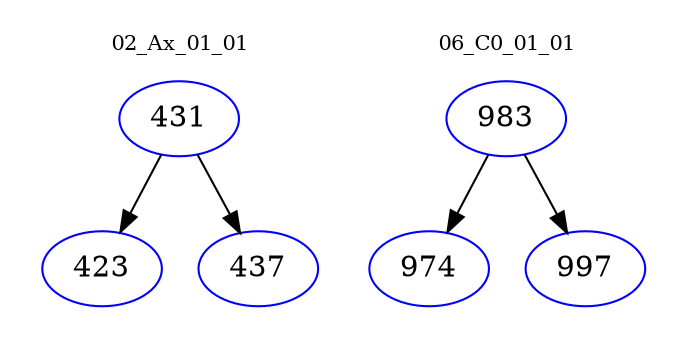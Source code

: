digraph{
subgraph cluster_0 {
color = white
label = "02_Ax_01_01";
fontsize=10;
T0_431 [label="431", color="blue"]
T0_431 -> T0_423 [color="black"]
T0_423 [label="423", color="blue"]
T0_431 -> T0_437 [color="black"]
T0_437 [label="437", color="blue"]
}
subgraph cluster_1 {
color = white
label = "06_C0_01_01";
fontsize=10;
T1_983 [label="983", color="blue"]
T1_983 -> T1_974 [color="black"]
T1_974 [label="974", color="blue"]
T1_983 -> T1_997 [color="black"]
T1_997 [label="997", color="blue"]
}
}
